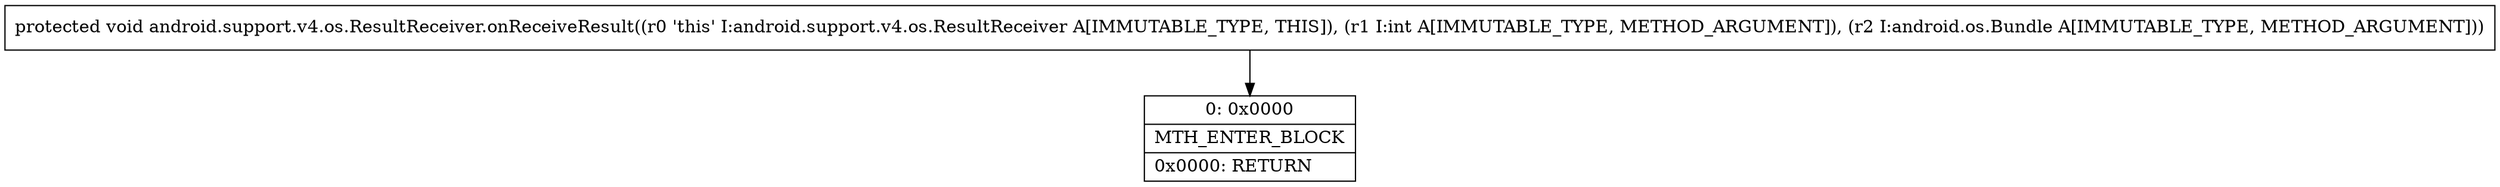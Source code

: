 digraph "CFG forandroid.support.v4.os.ResultReceiver.onReceiveResult(ILandroid\/os\/Bundle;)V" {
Node_0 [shape=record,label="{0\:\ 0x0000|MTH_ENTER_BLOCK\l|0x0000: RETURN   \l}"];
MethodNode[shape=record,label="{protected void android.support.v4.os.ResultReceiver.onReceiveResult((r0 'this' I:android.support.v4.os.ResultReceiver A[IMMUTABLE_TYPE, THIS]), (r1 I:int A[IMMUTABLE_TYPE, METHOD_ARGUMENT]), (r2 I:android.os.Bundle A[IMMUTABLE_TYPE, METHOD_ARGUMENT])) }"];
MethodNode -> Node_0;
}

